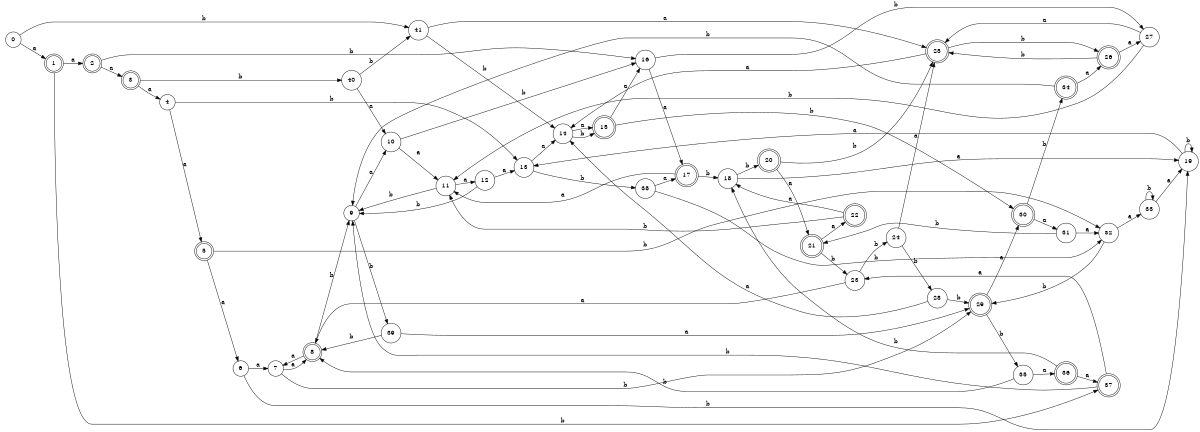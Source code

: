 digraph n34_8 {
__start0 [label="" shape="none"];

rankdir=LR;
size="8,5";

s0 [style="filled", color="black", fillcolor="white" shape="circle", label="0"];
s1 [style="rounded,filled", color="black", fillcolor="white" shape="doublecircle", label="1"];
s2 [style="rounded,filled", color="black", fillcolor="white" shape="doublecircle", label="2"];
s3 [style="rounded,filled", color="black", fillcolor="white" shape="doublecircle", label="3"];
s4 [style="filled", color="black", fillcolor="white" shape="circle", label="4"];
s5 [style="rounded,filled", color="black", fillcolor="white" shape="doublecircle", label="5"];
s6 [style="filled", color="black", fillcolor="white" shape="circle", label="6"];
s7 [style="filled", color="black", fillcolor="white" shape="circle", label="7"];
s8 [style="rounded,filled", color="black", fillcolor="white" shape="doublecircle", label="8"];
s9 [style="filled", color="black", fillcolor="white" shape="circle", label="9"];
s10 [style="filled", color="black", fillcolor="white" shape="circle", label="10"];
s11 [style="filled", color="black", fillcolor="white" shape="circle", label="11"];
s12 [style="filled", color="black", fillcolor="white" shape="circle", label="12"];
s13 [style="filled", color="black", fillcolor="white" shape="circle", label="13"];
s14 [style="filled", color="black", fillcolor="white" shape="circle", label="14"];
s15 [style="rounded,filled", color="black", fillcolor="white" shape="doublecircle", label="15"];
s16 [style="filled", color="black", fillcolor="white" shape="circle", label="16"];
s17 [style="rounded,filled", color="black", fillcolor="white" shape="doublecircle", label="17"];
s18 [style="filled", color="black", fillcolor="white" shape="circle", label="18"];
s19 [style="filled", color="black", fillcolor="white" shape="circle", label="19"];
s20 [style="rounded,filled", color="black", fillcolor="white" shape="doublecircle", label="20"];
s21 [style="rounded,filled", color="black", fillcolor="white" shape="doublecircle", label="21"];
s22 [style="rounded,filled", color="black", fillcolor="white" shape="doublecircle", label="22"];
s23 [style="filled", color="black", fillcolor="white" shape="circle", label="23"];
s24 [style="filled", color="black", fillcolor="white" shape="circle", label="24"];
s25 [style="rounded,filled", color="black", fillcolor="white" shape="doublecircle", label="25"];
s26 [style="rounded,filled", color="black", fillcolor="white" shape="doublecircle", label="26"];
s27 [style="filled", color="black", fillcolor="white" shape="circle", label="27"];
s28 [style="filled", color="black", fillcolor="white" shape="circle", label="28"];
s29 [style="rounded,filled", color="black", fillcolor="white" shape="doublecircle", label="29"];
s30 [style="rounded,filled", color="black", fillcolor="white" shape="doublecircle", label="30"];
s31 [style="filled", color="black", fillcolor="white" shape="circle", label="31"];
s32 [style="filled", color="black", fillcolor="white" shape="circle", label="32"];
s33 [style="filled", color="black", fillcolor="white" shape="circle", label="33"];
s34 [style="rounded,filled", color="black", fillcolor="white" shape="doublecircle", label="34"];
s35 [style="filled", color="black", fillcolor="white" shape="circle", label="35"];
s36 [style="rounded,filled", color="black", fillcolor="white" shape="doublecircle", label="36"];
s37 [style="rounded,filled", color="black", fillcolor="white" shape="doublecircle", label="37"];
s38 [style="filled", color="black", fillcolor="white" shape="circle", label="38"];
s39 [style="filled", color="black", fillcolor="white" shape="circle", label="39"];
s40 [style="filled", color="black", fillcolor="white" shape="circle", label="40"];
s41 [style="filled", color="black", fillcolor="white" shape="circle", label="41"];
s0 -> s1 [label="a"];
s0 -> s41 [label="b"];
s1 -> s2 [label="a"];
s1 -> s37 [label="b"];
s2 -> s3 [label="a"];
s2 -> s16 [label="b"];
s3 -> s4 [label="a"];
s3 -> s40 [label="b"];
s4 -> s5 [label="a"];
s4 -> s13 [label="b"];
s5 -> s6 [label="a"];
s5 -> s32 [label="b"];
s6 -> s7 [label="a"];
s6 -> s19 [label="b"];
s7 -> s8 [label="a"];
s7 -> s29 [label="b"];
s8 -> s7 [label="a"];
s8 -> s9 [label="b"];
s9 -> s10 [label="a"];
s9 -> s39 [label="b"];
s10 -> s11 [label="a"];
s10 -> s16 [label="b"];
s11 -> s12 [label="a"];
s11 -> s9 [label="b"];
s12 -> s13 [label="a"];
s12 -> s9 [label="b"];
s13 -> s14 [label="a"];
s13 -> s38 [label="b"];
s14 -> s15 [label="a"];
s14 -> s15 [label="b"];
s15 -> s16 [label="a"];
s15 -> s30 [label="b"];
s16 -> s17 [label="a"];
s16 -> s27 [label="b"];
s17 -> s11 [label="a"];
s17 -> s18 [label="b"];
s18 -> s19 [label="a"];
s18 -> s20 [label="b"];
s19 -> s13 [label="a"];
s19 -> s19 [label="b"];
s20 -> s21 [label="a"];
s20 -> s25 [label="b"];
s21 -> s22 [label="a"];
s21 -> s23 [label="b"];
s22 -> s18 [label="a"];
s22 -> s11 [label="b"];
s23 -> s8 [label="a"];
s23 -> s24 [label="b"];
s24 -> s25 [label="a"];
s24 -> s28 [label="b"];
s25 -> s14 [label="a"];
s25 -> s26 [label="b"];
s26 -> s27 [label="a"];
s26 -> s25 [label="b"];
s27 -> s25 [label="a"];
s27 -> s11 [label="b"];
s28 -> s14 [label="a"];
s28 -> s29 [label="b"];
s29 -> s30 [label="a"];
s29 -> s35 [label="b"];
s30 -> s31 [label="a"];
s30 -> s34 [label="b"];
s31 -> s32 [label="a"];
s31 -> s21 [label="b"];
s32 -> s33 [label="a"];
s32 -> s29 [label="b"];
s33 -> s19 [label="a"];
s33 -> s33 [label="b"];
s34 -> s26 [label="a"];
s34 -> s9 [label="b"];
s35 -> s36 [label="a"];
s35 -> s8 [label="b"];
s36 -> s37 [label="a"];
s36 -> s18 [label="b"];
s37 -> s23 [label="a"];
s37 -> s9 [label="b"];
s38 -> s17 [label="a"];
s38 -> s32 [label="b"];
s39 -> s29 [label="a"];
s39 -> s8 [label="b"];
s40 -> s10 [label="a"];
s40 -> s41 [label="b"];
s41 -> s25 [label="a"];
s41 -> s14 [label="b"];

}